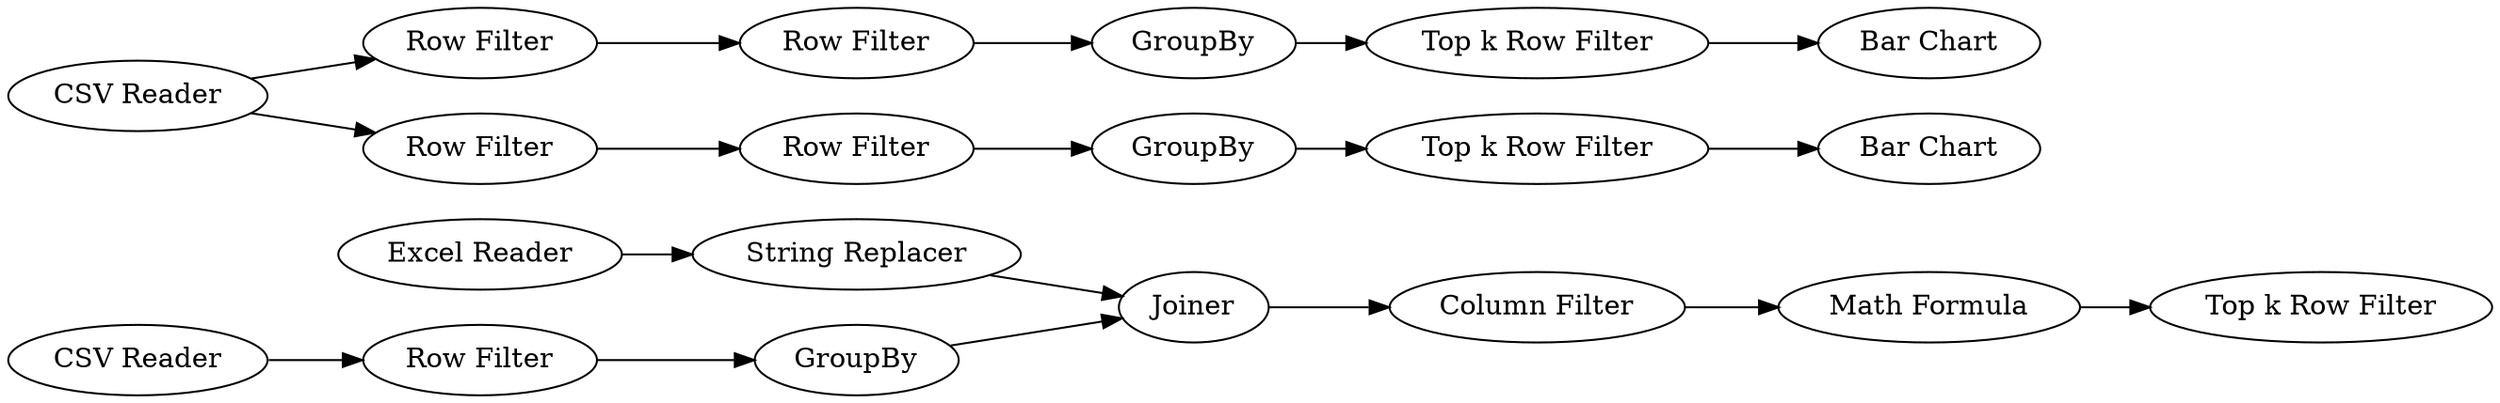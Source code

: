 digraph {
	1 [label="Excel Reader"]
	6 [label="CSV Reader"]
	7 [label="Row Filter"]
	8 [label="Row Filter"]
	10 [label=GroupBy]
	11 [label="Top k Row Filter"]
	12 [label="Bar Chart"]
	13 [label="Row Filter"]
	14 [label="Row Filter"]
	15 [label=GroupBy]
	16 [label="Bar Chart"]
	17 [label="Top k Row Filter"]
	18 [label="CSV Reader"]
	19 [label="Row Filter"]
	20 [label=GroupBy]
	21 [label="String Replacer"]
	22 [label=Joiner]
	23 [label="Column Filter"]
	24 [label="Math Formula"]
	25 [label="Top k Row Filter"]
	1 -> 21
	6 -> 7
	6 -> 13
	7 -> 8
	8 -> 10
	10 -> 11
	11 -> 12
	13 -> 14
	14 -> 15
	15 -> 17
	17 -> 16
	18 -> 19
	19 -> 20
	20 -> 22
	21 -> 22
	22 -> 23
	23 -> 24
	24 -> 25
	rankdir=LR
}
